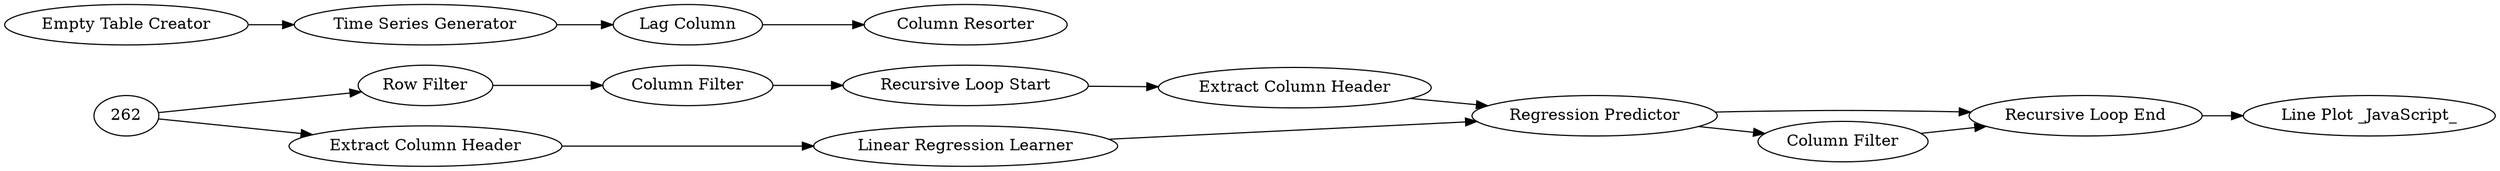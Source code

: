 digraph {
	235 [label="Row Filter"]
	236 [label="Recursive Loop Start"]
	237 [label="Recursive Loop End"]
	239 [label="Column Filter"]
	241 [label="Extract Column Header"]
	242 [label="Extract Column Header"]
	244 [label="Linear Regression Learner"]
	245 [label="Regression Predictor"]
	260 [label="Column Filter"]
	1 [label="Empty Table Creator"]
	2 [label="Time Series Generator"]
	216 [label="Lag Column"]
	261 [label="Column Resorter"]
	263 [label="Line Plot _JavaScript_"]
	1 -> 2
	2 -> 216
	216 -> 261
	235 -> 260
	236 -> 242
	237 -> 263
	239 -> 237
	241 -> 244
	242 -> 245
	244 -> 245
	245 -> 237
	245 -> 239
	260 -> 236
	262 -> 235
	262 -> 241
	rankdir=LR
}

